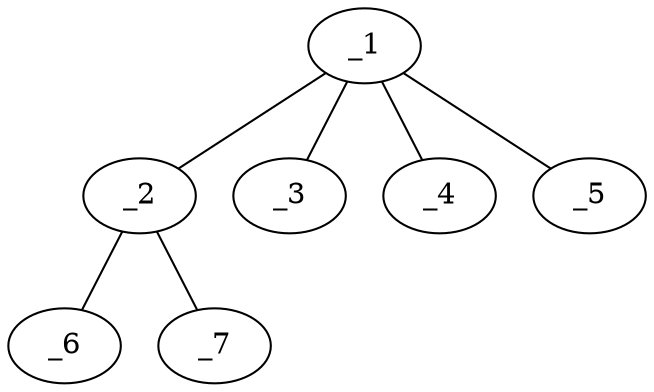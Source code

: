 graph molid401544 {
	_1	 [charge=0,
		chem=5,
		symbol="S  ",
		x="2.866",
		y="-0.317"];
	_2	 [charge=0,
		chem=1,
		symbol="C  ",
		x="3.7321",
		y="0.183"];
	_1 -- _2	 [valence=1];
	_3	 [charge=0,
		chem=2,
		symbol="O  ",
		x=2,
		y="-0.817"];
	_1 -- _3	 [valence=2];
	_4	 [charge=0,
		chem=2,
		symbol="O  ",
		x="3.366",
		y="-1.183"];
	_1 -- _4	 [valence=2];
	_5	 [charge=0,
		chem=2,
		symbol="O  ",
		x="2.366",
		y="0.549"];
	_1 -- _5	 [valence=1];
	_6	 [charge=0,
		chem=1,
		symbol="C  ",
		x="4.5981",
		y="-0.317"];
	_2 -- _6	 [valence=1];
	_7	 [charge=0,
		chem=4,
		symbol="N  ",
		x="3.7321",
		y="1.183"];
	_2 -- _7	 [valence=1];
}
